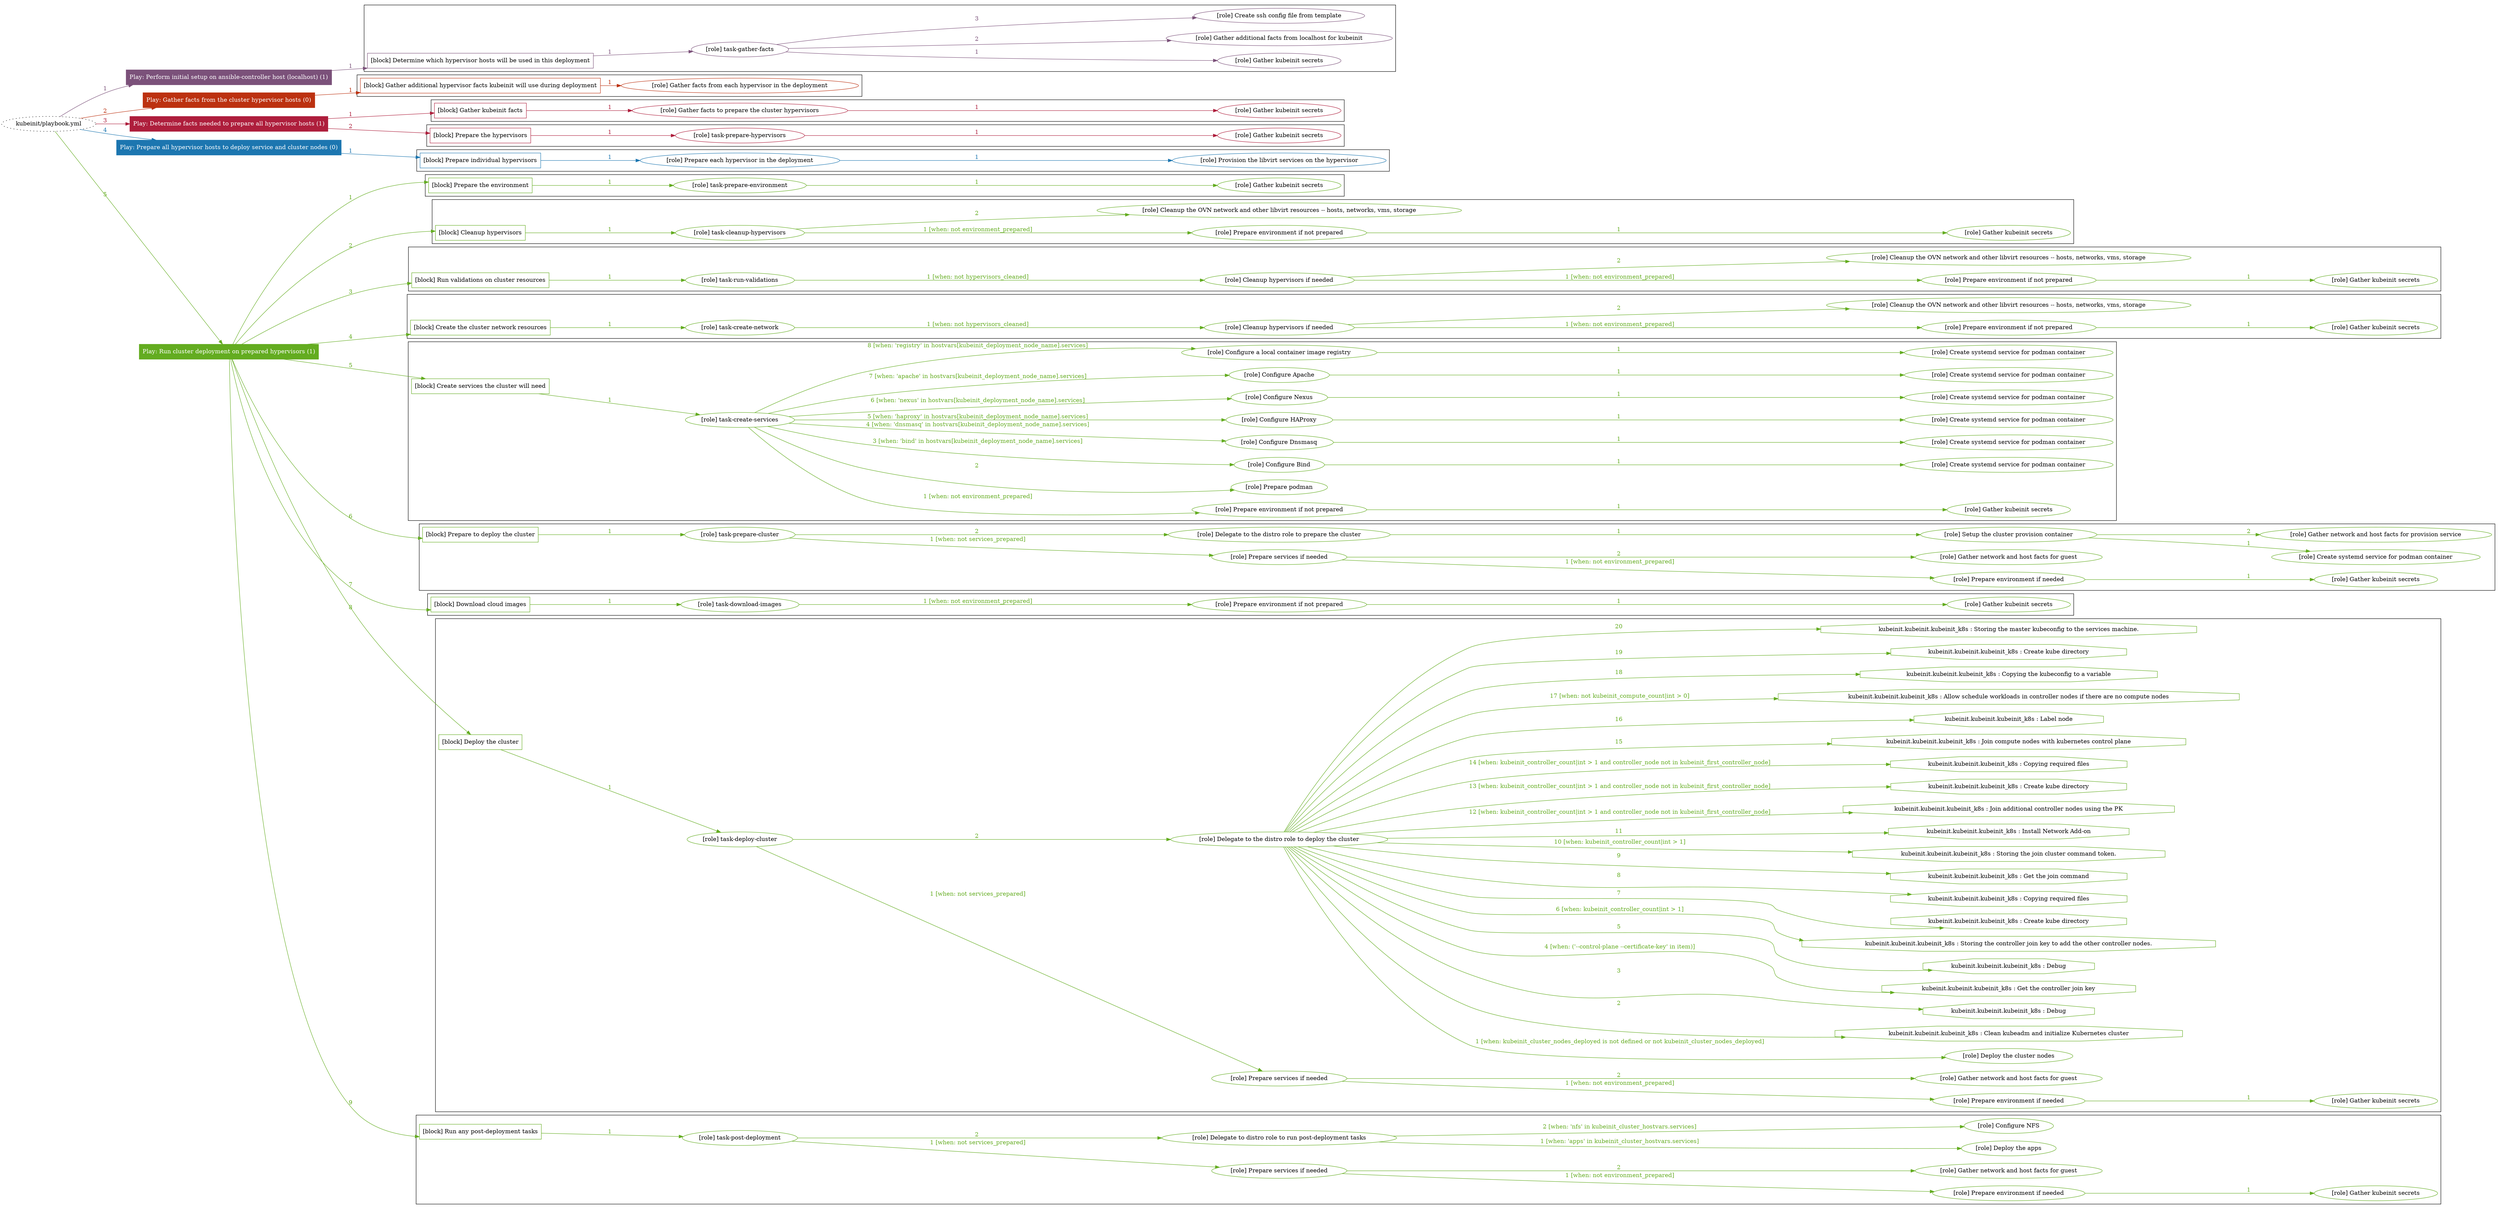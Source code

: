 digraph {
	graph [concentrate=true ordering=in rankdir=LR ratio=fill]
	edge [esep=5 sep=10]
	"kubeinit/playbook.yml" [URL="/home/runner/work/kubeinit/kubeinit/kubeinit/playbook.yml" id=playbook_3451a5b6 style=dotted]
	"kubeinit/playbook.yml" -> play_7bbaecb2 [label="1 " color="#7b517a" fontcolor="#7b517a" id=edge_f1b7cfc1 labeltooltip="1 " tooltip="1 "]
	subgraph "Play: Perform initial setup on ansible-controller host (localhost) (1)" {
		play_7bbaecb2 [label="Play: Perform initial setup on ansible-controller host (localhost) (1)" URL="/home/runner/work/kubeinit/kubeinit/kubeinit/playbook.yml" color="#7b517a" fontcolor="#ffffff" id=play_7bbaecb2 shape=box style=filled tooltip=localhost]
		play_7bbaecb2 -> block_50590765 [label=1 color="#7b517a" fontcolor="#7b517a" id=edge_9f1365b8 labeltooltip=1 tooltip=1]
		subgraph cluster_block_50590765 {
			block_50590765 [label="[block] Determine which hypervisor hosts will be used in this deployment" URL="/home/runner/work/kubeinit/kubeinit/kubeinit/playbook.yml" color="#7b517a" id=block_50590765 labeltooltip="Determine which hypervisor hosts will be used in this deployment" shape=box tooltip="Determine which hypervisor hosts will be used in this deployment"]
			block_50590765 -> role_5beba79c [label="1 " color="#7b517a" fontcolor="#7b517a" id=edge_3dcf08c4 labeltooltip="1 " tooltip="1 "]
			subgraph "task-gather-facts" {
				role_5beba79c [label="[role] task-gather-facts" URL="/home/runner/work/kubeinit/kubeinit/kubeinit/playbook.yml" color="#7b517a" id=role_5beba79c tooltip="task-gather-facts"]
				role_5beba79c -> role_dca0da89 [label="1 " color="#7b517a" fontcolor="#7b517a" id=edge_20609847 labeltooltip="1 " tooltip="1 "]
				subgraph "Gather kubeinit secrets" {
					role_dca0da89 [label="[role] Gather kubeinit secrets" URL="/home/runner/.ansible/collections/ansible_collections/kubeinit/kubeinit/roles/kubeinit_prepare/tasks/build_hypervisors_group.yml" color="#7b517a" id=role_dca0da89 tooltip="Gather kubeinit secrets"]
				}
				role_5beba79c -> role_53a13e0c [label="2 " color="#7b517a" fontcolor="#7b517a" id=edge_554f0dde labeltooltip="2 " tooltip="2 "]
				subgraph "Gather additional facts from localhost for kubeinit" {
					role_53a13e0c [label="[role] Gather additional facts from localhost for kubeinit" URL="/home/runner/.ansible/collections/ansible_collections/kubeinit/kubeinit/roles/kubeinit_prepare/tasks/build_hypervisors_group.yml" color="#7b517a" id=role_53a13e0c tooltip="Gather additional facts from localhost for kubeinit"]
				}
				role_5beba79c -> role_e51565a7 [label="3 " color="#7b517a" fontcolor="#7b517a" id=edge_286afc28 labeltooltip="3 " tooltip="3 "]
				subgraph "Create ssh config file from template" {
					role_e51565a7 [label="[role] Create ssh config file from template" URL="/home/runner/.ansible/collections/ansible_collections/kubeinit/kubeinit/roles/kubeinit_prepare/tasks/build_hypervisors_group.yml" color="#7b517a" id=role_e51565a7 tooltip="Create ssh config file from template"]
				}
			}
		}
	}
	"kubeinit/playbook.yml" -> play_f71dae76 [label="2 " color="#bc3110" fontcolor="#bc3110" id=edge_c4f33cbc labeltooltip="2 " tooltip="2 "]
	subgraph "Play: Gather facts from the cluster hypervisor hosts (0)" {
		play_f71dae76 [label="Play: Gather facts from the cluster hypervisor hosts (0)" URL="/home/runner/work/kubeinit/kubeinit/kubeinit/playbook.yml" color="#bc3110" fontcolor="#ffffff" id=play_f71dae76 shape=box style=filled tooltip="Play: Gather facts from the cluster hypervisor hosts (0)"]
		play_f71dae76 -> block_6017c112 [label=1 color="#bc3110" fontcolor="#bc3110" id=edge_1516f710 labeltooltip=1 tooltip=1]
		subgraph cluster_block_6017c112 {
			block_6017c112 [label="[block] Gather additional hypervisor facts kubeinit will use during deployment" URL="/home/runner/work/kubeinit/kubeinit/kubeinit/playbook.yml" color="#bc3110" id=block_6017c112 labeltooltip="Gather additional hypervisor facts kubeinit will use during deployment" shape=box tooltip="Gather additional hypervisor facts kubeinit will use during deployment"]
			block_6017c112 -> role_ef2bcf2d [label="1 " color="#bc3110" fontcolor="#bc3110" id=edge_82b68ded labeltooltip="1 " tooltip="1 "]
			subgraph "Gather facts from each hypervisor in the deployment" {
				role_ef2bcf2d [label="[role] Gather facts from each hypervisor in the deployment" URL="/home/runner/work/kubeinit/kubeinit/kubeinit/playbook.yml" color="#bc3110" id=role_ef2bcf2d tooltip="Gather facts from each hypervisor in the deployment"]
			}
		}
	}
	"kubeinit/playbook.yml" -> play_c562b8ac [label="3 " color="#ae1e3c" fontcolor="#ae1e3c" id=edge_2e3e2542 labeltooltip="3 " tooltip="3 "]
	subgraph "Play: Determine facts needed to prepare all hypervisor hosts (1)" {
		play_c562b8ac [label="Play: Determine facts needed to prepare all hypervisor hosts (1)" URL="/home/runner/work/kubeinit/kubeinit/kubeinit/playbook.yml" color="#ae1e3c" fontcolor="#ffffff" id=play_c562b8ac shape=box style=filled tooltip=localhost]
		play_c562b8ac -> block_388ca462 [label=1 color="#ae1e3c" fontcolor="#ae1e3c" id=edge_d5d45b5c labeltooltip=1 tooltip=1]
		subgraph cluster_block_388ca462 {
			block_388ca462 [label="[block] Gather kubeinit facts" URL="/home/runner/work/kubeinit/kubeinit/kubeinit/playbook.yml" color="#ae1e3c" id=block_388ca462 labeltooltip="Gather kubeinit facts" shape=box tooltip="Gather kubeinit facts"]
			block_388ca462 -> role_543d9e80 [label="1 " color="#ae1e3c" fontcolor="#ae1e3c" id=edge_951caa94 labeltooltip="1 " tooltip="1 "]
			subgraph "Gather facts to prepare the cluster hypervisors" {
				role_543d9e80 [label="[role] Gather facts to prepare the cluster hypervisors" URL="/home/runner/work/kubeinit/kubeinit/kubeinit/playbook.yml" color="#ae1e3c" id=role_543d9e80 tooltip="Gather facts to prepare the cluster hypervisors"]
				role_543d9e80 -> role_6a29499b [label="1 " color="#ae1e3c" fontcolor="#ae1e3c" id=edge_c3b3bed8 labeltooltip="1 " tooltip="1 "]
				subgraph "Gather kubeinit secrets" {
					role_6a29499b [label="[role] Gather kubeinit secrets" URL="/home/runner/.ansible/collections/ansible_collections/kubeinit/kubeinit/roles/kubeinit_prepare/tasks/gather_kubeinit_facts.yml" color="#ae1e3c" id=role_6a29499b tooltip="Gather kubeinit secrets"]
				}
			}
		}
		play_c562b8ac -> block_220438d2 [label=2 color="#ae1e3c" fontcolor="#ae1e3c" id=edge_b7b2a786 labeltooltip=2 tooltip=2]
		subgraph cluster_block_220438d2 {
			block_220438d2 [label="[block] Prepare the hypervisors" URL="/home/runner/work/kubeinit/kubeinit/kubeinit/playbook.yml" color="#ae1e3c" id=block_220438d2 labeltooltip="Prepare the hypervisors" shape=box tooltip="Prepare the hypervisors"]
			block_220438d2 -> role_c5a2aa95 [label="1 " color="#ae1e3c" fontcolor="#ae1e3c" id=edge_15b4b61e labeltooltip="1 " tooltip="1 "]
			subgraph "task-prepare-hypervisors" {
				role_c5a2aa95 [label="[role] task-prepare-hypervisors" URL="/home/runner/work/kubeinit/kubeinit/kubeinit/playbook.yml" color="#ae1e3c" id=role_c5a2aa95 tooltip="task-prepare-hypervisors"]
				role_c5a2aa95 -> role_403272fb [label="1 " color="#ae1e3c" fontcolor="#ae1e3c" id=edge_039ed3e3 labeltooltip="1 " tooltip="1 "]
				subgraph "Gather kubeinit secrets" {
					role_403272fb [label="[role] Gather kubeinit secrets" URL="/home/runner/.ansible/collections/ansible_collections/kubeinit/kubeinit/roles/kubeinit_prepare/tasks/gather_kubeinit_facts.yml" color="#ae1e3c" id=role_403272fb tooltip="Gather kubeinit secrets"]
				}
			}
		}
	}
	"kubeinit/playbook.yml" -> play_6c095411 [label="4 " color="#1c76b0" fontcolor="#1c76b0" id=edge_86185ad5 labeltooltip="4 " tooltip="4 "]
	subgraph "Play: Prepare all hypervisor hosts to deploy service and cluster nodes (0)" {
		play_6c095411 [label="Play: Prepare all hypervisor hosts to deploy service and cluster nodes (0)" URL="/home/runner/work/kubeinit/kubeinit/kubeinit/playbook.yml" color="#1c76b0" fontcolor="#ffffff" id=play_6c095411 shape=box style=filled tooltip="Play: Prepare all hypervisor hosts to deploy service and cluster nodes (0)"]
		play_6c095411 -> block_b0cdca31 [label=1 color="#1c76b0" fontcolor="#1c76b0" id=edge_1283cdb2 labeltooltip=1 tooltip=1]
		subgraph cluster_block_b0cdca31 {
			block_b0cdca31 [label="[block] Prepare individual hypervisors" URL="/home/runner/work/kubeinit/kubeinit/kubeinit/playbook.yml" color="#1c76b0" id=block_b0cdca31 labeltooltip="Prepare individual hypervisors" shape=box tooltip="Prepare individual hypervisors"]
			block_b0cdca31 -> role_457c783b [label="1 " color="#1c76b0" fontcolor="#1c76b0" id=edge_8e60c1c7 labeltooltip="1 " tooltip="1 "]
			subgraph "Prepare each hypervisor in the deployment" {
				role_457c783b [label="[role] Prepare each hypervisor in the deployment" URL="/home/runner/work/kubeinit/kubeinit/kubeinit/playbook.yml" color="#1c76b0" id=role_457c783b tooltip="Prepare each hypervisor in the deployment"]
				role_457c783b -> role_5328bb9d [label="1 " color="#1c76b0" fontcolor="#1c76b0" id=edge_8310b8c7 labeltooltip="1 " tooltip="1 "]
				subgraph "Provision the libvirt services on the hypervisor" {
					role_5328bb9d [label="[role] Provision the libvirt services on the hypervisor" URL="/home/runner/.ansible/collections/ansible_collections/kubeinit/kubeinit/roles/kubeinit_prepare/tasks/prepare_hypervisor.yml" color="#1c76b0" id=role_5328bb9d tooltip="Provision the libvirt services on the hypervisor"]
				}
			}
		}
	}
	"kubeinit/playbook.yml" -> play_9534878d [label="5 " color="#63ac20" fontcolor="#63ac20" id=edge_733c0bf1 labeltooltip="5 " tooltip="5 "]
	subgraph "Play: Run cluster deployment on prepared hypervisors (1)" {
		play_9534878d [label="Play: Run cluster deployment on prepared hypervisors (1)" URL="/home/runner/work/kubeinit/kubeinit/kubeinit/playbook.yml" color="#63ac20" fontcolor="#ffffff" id=play_9534878d shape=box style=filled tooltip=localhost]
		play_9534878d -> block_825bbdc0 [label=1 color="#63ac20" fontcolor="#63ac20" id=edge_9e263f2e labeltooltip=1 tooltip=1]
		subgraph cluster_block_825bbdc0 {
			block_825bbdc0 [label="[block] Prepare the environment" URL="/home/runner/work/kubeinit/kubeinit/kubeinit/playbook.yml" color="#63ac20" id=block_825bbdc0 labeltooltip="Prepare the environment" shape=box tooltip="Prepare the environment"]
			block_825bbdc0 -> role_7574256c [label="1 " color="#63ac20" fontcolor="#63ac20" id=edge_b01218bf labeltooltip="1 " tooltip="1 "]
			subgraph "task-prepare-environment" {
				role_7574256c [label="[role] task-prepare-environment" URL="/home/runner/work/kubeinit/kubeinit/kubeinit/playbook.yml" color="#63ac20" id=role_7574256c tooltip="task-prepare-environment"]
				role_7574256c -> role_81b84415 [label="1 " color="#63ac20" fontcolor="#63ac20" id=edge_5ba522d5 labeltooltip="1 " tooltip="1 "]
				subgraph "Gather kubeinit secrets" {
					role_81b84415 [label="[role] Gather kubeinit secrets" URL="/home/runner/.ansible/collections/ansible_collections/kubeinit/kubeinit/roles/kubeinit_prepare/tasks/gather_kubeinit_facts.yml" color="#63ac20" id=role_81b84415 tooltip="Gather kubeinit secrets"]
				}
			}
		}
		play_9534878d -> block_ae6eb007 [label=2 color="#63ac20" fontcolor="#63ac20" id=edge_ce072408 labeltooltip=2 tooltip=2]
		subgraph cluster_block_ae6eb007 {
			block_ae6eb007 [label="[block] Cleanup hypervisors" URL="/home/runner/work/kubeinit/kubeinit/kubeinit/playbook.yml" color="#63ac20" id=block_ae6eb007 labeltooltip="Cleanup hypervisors" shape=box tooltip="Cleanup hypervisors"]
			block_ae6eb007 -> role_8d3fcec9 [label="1 " color="#63ac20" fontcolor="#63ac20" id=edge_f86bbad4 labeltooltip="1 " tooltip="1 "]
			subgraph "task-cleanup-hypervisors" {
				role_8d3fcec9 [label="[role] task-cleanup-hypervisors" URL="/home/runner/work/kubeinit/kubeinit/kubeinit/playbook.yml" color="#63ac20" id=role_8d3fcec9 tooltip="task-cleanup-hypervisors"]
				role_8d3fcec9 -> role_fd31a3a9 [label="1 [when: not environment_prepared]" color="#63ac20" fontcolor="#63ac20" id=edge_fd0a3eaf labeltooltip="1 [when: not environment_prepared]" tooltip="1 [when: not environment_prepared]"]
				subgraph "Prepare environment if not prepared" {
					role_fd31a3a9 [label="[role] Prepare environment if not prepared" URL="/home/runner/.ansible/collections/ansible_collections/kubeinit/kubeinit/roles/kubeinit_prepare/tasks/cleanup_hypervisors.yml" color="#63ac20" id=role_fd31a3a9 tooltip="Prepare environment if not prepared"]
					role_fd31a3a9 -> role_1566bd6c [label="1 " color="#63ac20" fontcolor="#63ac20" id=edge_2ead372c labeltooltip="1 " tooltip="1 "]
					subgraph "Gather kubeinit secrets" {
						role_1566bd6c [label="[role] Gather kubeinit secrets" URL="/home/runner/.ansible/collections/ansible_collections/kubeinit/kubeinit/roles/kubeinit_prepare/tasks/gather_kubeinit_facts.yml" color="#63ac20" id=role_1566bd6c tooltip="Gather kubeinit secrets"]
					}
				}
				role_8d3fcec9 -> role_074e757d [label="2 " color="#63ac20" fontcolor="#63ac20" id=edge_67446cff labeltooltip="2 " tooltip="2 "]
				subgraph "Cleanup the OVN network and other libvirt resources -- hosts, networks, vms, storage" {
					role_074e757d [label="[role] Cleanup the OVN network and other libvirt resources -- hosts, networks, vms, storage" URL="/home/runner/.ansible/collections/ansible_collections/kubeinit/kubeinit/roles/kubeinit_prepare/tasks/cleanup_hypervisors.yml" color="#63ac20" id=role_074e757d tooltip="Cleanup the OVN network and other libvirt resources -- hosts, networks, vms, storage"]
				}
			}
		}
		play_9534878d -> block_d57d2313 [label=3 color="#63ac20" fontcolor="#63ac20" id=edge_1e249626 labeltooltip=3 tooltip=3]
		subgraph cluster_block_d57d2313 {
			block_d57d2313 [label="[block] Run validations on cluster resources" URL="/home/runner/work/kubeinit/kubeinit/kubeinit/playbook.yml" color="#63ac20" id=block_d57d2313 labeltooltip="Run validations on cluster resources" shape=box tooltip="Run validations on cluster resources"]
			block_d57d2313 -> role_71b0b93f [label="1 " color="#63ac20" fontcolor="#63ac20" id=edge_04db4baa labeltooltip="1 " tooltip="1 "]
			subgraph "task-run-validations" {
				role_71b0b93f [label="[role] task-run-validations" URL="/home/runner/work/kubeinit/kubeinit/kubeinit/playbook.yml" color="#63ac20" id=role_71b0b93f tooltip="task-run-validations"]
				role_71b0b93f -> role_d6a4b1d0 [label="1 [when: not hypervisors_cleaned]" color="#63ac20" fontcolor="#63ac20" id=edge_20781d29 labeltooltip="1 [when: not hypervisors_cleaned]" tooltip="1 [when: not hypervisors_cleaned]"]
				subgraph "Cleanup hypervisors if needed" {
					role_d6a4b1d0 [label="[role] Cleanup hypervisors if needed" URL="/home/runner/.ansible/collections/ansible_collections/kubeinit/kubeinit/roles/kubeinit_validations/tasks/main.yml" color="#63ac20" id=role_d6a4b1d0 tooltip="Cleanup hypervisors if needed"]
					role_d6a4b1d0 -> role_ea09bae6 [label="1 [when: not environment_prepared]" color="#63ac20" fontcolor="#63ac20" id=edge_cae3a815 labeltooltip="1 [when: not environment_prepared]" tooltip="1 [when: not environment_prepared]"]
					subgraph "Prepare environment if not prepared" {
						role_ea09bae6 [label="[role] Prepare environment if not prepared" URL="/home/runner/.ansible/collections/ansible_collections/kubeinit/kubeinit/roles/kubeinit_prepare/tasks/cleanup_hypervisors.yml" color="#63ac20" id=role_ea09bae6 tooltip="Prepare environment if not prepared"]
						role_ea09bae6 -> role_114bca32 [label="1 " color="#63ac20" fontcolor="#63ac20" id=edge_f70c3f99 labeltooltip="1 " tooltip="1 "]
						subgraph "Gather kubeinit secrets" {
							role_114bca32 [label="[role] Gather kubeinit secrets" URL="/home/runner/.ansible/collections/ansible_collections/kubeinit/kubeinit/roles/kubeinit_prepare/tasks/gather_kubeinit_facts.yml" color="#63ac20" id=role_114bca32 tooltip="Gather kubeinit secrets"]
						}
					}
					role_d6a4b1d0 -> role_a6cb22ff [label="2 " color="#63ac20" fontcolor="#63ac20" id=edge_68589ad5 labeltooltip="2 " tooltip="2 "]
					subgraph "Cleanup the OVN network and other libvirt resources -- hosts, networks, vms, storage" {
						role_a6cb22ff [label="[role] Cleanup the OVN network and other libvirt resources -- hosts, networks, vms, storage" URL="/home/runner/.ansible/collections/ansible_collections/kubeinit/kubeinit/roles/kubeinit_prepare/tasks/cleanup_hypervisors.yml" color="#63ac20" id=role_a6cb22ff tooltip="Cleanup the OVN network and other libvirt resources -- hosts, networks, vms, storage"]
					}
				}
			}
		}
		play_9534878d -> block_4ae52ad0 [label=4 color="#63ac20" fontcolor="#63ac20" id=edge_ed5e98ff labeltooltip=4 tooltip=4]
		subgraph cluster_block_4ae52ad0 {
			block_4ae52ad0 [label="[block] Create the cluster network resources" URL="/home/runner/work/kubeinit/kubeinit/kubeinit/playbook.yml" color="#63ac20" id=block_4ae52ad0 labeltooltip="Create the cluster network resources" shape=box tooltip="Create the cluster network resources"]
			block_4ae52ad0 -> role_2b06999c [label="1 " color="#63ac20" fontcolor="#63ac20" id=edge_49110440 labeltooltip="1 " tooltip="1 "]
			subgraph "task-create-network" {
				role_2b06999c [label="[role] task-create-network" URL="/home/runner/work/kubeinit/kubeinit/kubeinit/playbook.yml" color="#63ac20" id=role_2b06999c tooltip="task-create-network"]
				role_2b06999c -> role_42c518ea [label="1 [when: not hypervisors_cleaned]" color="#63ac20" fontcolor="#63ac20" id=edge_a4059e51 labeltooltip="1 [when: not hypervisors_cleaned]" tooltip="1 [when: not hypervisors_cleaned]"]
				subgraph "Cleanup hypervisors if needed" {
					role_42c518ea [label="[role] Cleanup hypervisors if needed" URL="/home/runner/.ansible/collections/ansible_collections/kubeinit/kubeinit/roles/kubeinit_libvirt/tasks/create_network.yml" color="#63ac20" id=role_42c518ea tooltip="Cleanup hypervisors if needed"]
					role_42c518ea -> role_48312300 [label="1 [when: not environment_prepared]" color="#63ac20" fontcolor="#63ac20" id=edge_e7f4788c labeltooltip="1 [when: not environment_prepared]" tooltip="1 [when: not environment_prepared]"]
					subgraph "Prepare environment if not prepared" {
						role_48312300 [label="[role] Prepare environment if not prepared" URL="/home/runner/.ansible/collections/ansible_collections/kubeinit/kubeinit/roles/kubeinit_prepare/tasks/cleanup_hypervisors.yml" color="#63ac20" id=role_48312300 tooltip="Prepare environment if not prepared"]
						role_48312300 -> role_3e61cf6d [label="1 " color="#63ac20" fontcolor="#63ac20" id=edge_4602a0e6 labeltooltip="1 " tooltip="1 "]
						subgraph "Gather kubeinit secrets" {
							role_3e61cf6d [label="[role] Gather kubeinit secrets" URL="/home/runner/.ansible/collections/ansible_collections/kubeinit/kubeinit/roles/kubeinit_prepare/tasks/gather_kubeinit_facts.yml" color="#63ac20" id=role_3e61cf6d tooltip="Gather kubeinit secrets"]
						}
					}
					role_42c518ea -> role_c503409d [label="2 " color="#63ac20" fontcolor="#63ac20" id=edge_7626cfdd labeltooltip="2 " tooltip="2 "]
					subgraph "Cleanup the OVN network and other libvirt resources -- hosts, networks, vms, storage" {
						role_c503409d [label="[role] Cleanup the OVN network and other libvirt resources -- hosts, networks, vms, storage" URL="/home/runner/.ansible/collections/ansible_collections/kubeinit/kubeinit/roles/kubeinit_prepare/tasks/cleanup_hypervisors.yml" color="#63ac20" id=role_c503409d tooltip="Cleanup the OVN network and other libvirt resources -- hosts, networks, vms, storage"]
					}
				}
			}
		}
		play_9534878d -> block_23f53ab3 [label=5 color="#63ac20" fontcolor="#63ac20" id=edge_de3f497b labeltooltip=5 tooltip=5]
		subgraph cluster_block_23f53ab3 {
			block_23f53ab3 [label="[block] Create services the cluster will need" URL="/home/runner/work/kubeinit/kubeinit/kubeinit/playbook.yml" color="#63ac20" id=block_23f53ab3 labeltooltip="Create services the cluster will need" shape=box tooltip="Create services the cluster will need"]
			block_23f53ab3 -> role_db75c004 [label="1 " color="#63ac20" fontcolor="#63ac20" id=edge_e959c0ee labeltooltip="1 " tooltip="1 "]
			subgraph "task-create-services" {
				role_db75c004 [label="[role] task-create-services" URL="/home/runner/work/kubeinit/kubeinit/kubeinit/playbook.yml" color="#63ac20" id=role_db75c004 tooltip="task-create-services"]
				role_db75c004 -> role_7f3b4ec8 [label="1 [when: not environment_prepared]" color="#63ac20" fontcolor="#63ac20" id=edge_2b3f8f3a labeltooltip="1 [when: not environment_prepared]" tooltip="1 [when: not environment_prepared]"]
				subgraph "Prepare environment if not prepared" {
					role_7f3b4ec8 [label="[role] Prepare environment if not prepared" URL="/home/runner/.ansible/collections/ansible_collections/kubeinit/kubeinit/roles/kubeinit_services/tasks/main.yml" color="#63ac20" id=role_7f3b4ec8 tooltip="Prepare environment if not prepared"]
					role_7f3b4ec8 -> role_845eb5d7 [label="1 " color="#63ac20" fontcolor="#63ac20" id=edge_a5c92318 labeltooltip="1 " tooltip="1 "]
					subgraph "Gather kubeinit secrets" {
						role_845eb5d7 [label="[role] Gather kubeinit secrets" URL="/home/runner/.ansible/collections/ansible_collections/kubeinit/kubeinit/roles/kubeinit_prepare/tasks/gather_kubeinit_facts.yml" color="#63ac20" id=role_845eb5d7 tooltip="Gather kubeinit secrets"]
					}
				}
				role_db75c004 -> role_9420bd5f [label="2 " color="#63ac20" fontcolor="#63ac20" id=edge_9209eb0f labeltooltip="2 " tooltip="2 "]
				subgraph "Prepare podman" {
					role_9420bd5f [label="[role] Prepare podman" URL="/home/runner/.ansible/collections/ansible_collections/kubeinit/kubeinit/roles/kubeinit_services/tasks/00_create_service_pod.yml" color="#63ac20" id=role_9420bd5f tooltip="Prepare podman"]
				}
				role_db75c004 -> role_03841fad [label="3 [when: 'bind' in hostvars[kubeinit_deployment_node_name].services]" color="#63ac20" fontcolor="#63ac20" id=edge_941cf454 labeltooltip="3 [when: 'bind' in hostvars[kubeinit_deployment_node_name].services]" tooltip="3 [when: 'bind' in hostvars[kubeinit_deployment_node_name].services]"]
				subgraph "Configure Bind" {
					role_03841fad [label="[role] Configure Bind" URL="/home/runner/.ansible/collections/ansible_collections/kubeinit/kubeinit/roles/kubeinit_services/tasks/start_services_containers.yml" color="#63ac20" id=role_03841fad tooltip="Configure Bind"]
					role_03841fad -> role_045f9e23 [label="1 " color="#63ac20" fontcolor="#63ac20" id=edge_94f7d509 labeltooltip="1 " tooltip="1 "]
					subgraph "Create systemd service for podman container" {
						role_045f9e23 [label="[role] Create systemd service for podman container" URL="/home/runner/.ansible/collections/ansible_collections/kubeinit/kubeinit/roles/kubeinit_bind/tasks/main.yml" color="#63ac20" id=role_045f9e23 tooltip="Create systemd service for podman container"]
					}
				}
				role_db75c004 -> role_6ad00d5d [label="4 [when: 'dnsmasq' in hostvars[kubeinit_deployment_node_name].services]" color="#63ac20" fontcolor="#63ac20" id=edge_695732ee labeltooltip="4 [when: 'dnsmasq' in hostvars[kubeinit_deployment_node_name].services]" tooltip="4 [when: 'dnsmasq' in hostvars[kubeinit_deployment_node_name].services]"]
				subgraph "Configure Dnsmasq" {
					role_6ad00d5d [label="[role] Configure Dnsmasq" URL="/home/runner/.ansible/collections/ansible_collections/kubeinit/kubeinit/roles/kubeinit_services/tasks/start_services_containers.yml" color="#63ac20" id=role_6ad00d5d tooltip="Configure Dnsmasq"]
					role_6ad00d5d -> role_073698cb [label="1 " color="#63ac20" fontcolor="#63ac20" id=edge_ad770a5a labeltooltip="1 " tooltip="1 "]
					subgraph "Create systemd service for podman container" {
						role_073698cb [label="[role] Create systemd service for podman container" URL="/home/runner/.ansible/collections/ansible_collections/kubeinit/kubeinit/roles/kubeinit_dnsmasq/tasks/main.yml" color="#63ac20" id=role_073698cb tooltip="Create systemd service for podman container"]
					}
				}
				role_db75c004 -> role_3c72432b [label="5 [when: 'haproxy' in hostvars[kubeinit_deployment_node_name].services]" color="#63ac20" fontcolor="#63ac20" id=edge_1b80d411 labeltooltip="5 [when: 'haproxy' in hostvars[kubeinit_deployment_node_name].services]" tooltip="5 [when: 'haproxy' in hostvars[kubeinit_deployment_node_name].services]"]
				subgraph "Configure HAProxy" {
					role_3c72432b [label="[role] Configure HAProxy" URL="/home/runner/.ansible/collections/ansible_collections/kubeinit/kubeinit/roles/kubeinit_services/tasks/start_services_containers.yml" color="#63ac20" id=role_3c72432b tooltip="Configure HAProxy"]
					role_3c72432b -> role_c792aee2 [label="1 " color="#63ac20" fontcolor="#63ac20" id=edge_b0e0ef50 labeltooltip="1 " tooltip="1 "]
					subgraph "Create systemd service for podman container" {
						role_c792aee2 [label="[role] Create systemd service for podman container" URL="/home/runner/.ansible/collections/ansible_collections/kubeinit/kubeinit/roles/kubeinit_haproxy/tasks/main.yml" color="#63ac20" id=role_c792aee2 tooltip="Create systemd service for podman container"]
					}
				}
				role_db75c004 -> role_74d969b0 [label="6 [when: 'nexus' in hostvars[kubeinit_deployment_node_name].services]" color="#63ac20" fontcolor="#63ac20" id=edge_bdba1de5 labeltooltip="6 [when: 'nexus' in hostvars[kubeinit_deployment_node_name].services]" tooltip="6 [when: 'nexus' in hostvars[kubeinit_deployment_node_name].services]"]
				subgraph "Configure Nexus" {
					role_74d969b0 [label="[role] Configure Nexus" URL="/home/runner/.ansible/collections/ansible_collections/kubeinit/kubeinit/roles/kubeinit_services/tasks/start_services_containers.yml" color="#63ac20" id=role_74d969b0 tooltip="Configure Nexus"]
					role_74d969b0 -> role_155b161d [label="1 " color="#63ac20" fontcolor="#63ac20" id=edge_fbc8e969 labeltooltip="1 " tooltip="1 "]
					subgraph "Create systemd service for podman container" {
						role_155b161d [label="[role] Create systemd service for podman container" URL="/home/runner/.ansible/collections/ansible_collections/kubeinit/kubeinit/roles/kubeinit_nexus/tasks/main.yml" color="#63ac20" id=role_155b161d tooltip="Create systemd service for podman container"]
					}
				}
				role_db75c004 -> role_b02a98a4 [label="7 [when: 'apache' in hostvars[kubeinit_deployment_node_name].services]" color="#63ac20" fontcolor="#63ac20" id=edge_5e7472b2 labeltooltip="7 [when: 'apache' in hostvars[kubeinit_deployment_node_name].services]" tooltip="7 [when: 'apache' in hostvars[kubeinit_deployment_node_name].services]"]
				subgraph "Configure Apache" {
					role_b02a98a4 [label="[role] Configure Apache" URL="/home/runner/.ansible/collections/ansible_collections/kubeinit/kubeinit/roles/kubeinit_services/tasks/start_services_containers.yml" color="#63ac20" id=role_b02a98a4 tooltip="Configure Apache"]
					role_b02a98a4 -> role_9e4ee2a1 [label="1 " color="#63ac20" fontcolor="#63ac20" id=edge_56ec97ad labeltooltip="1 " tooltip="1 "]
					subgraph "Create systemd service for podman container" {
						role_9e4ee2a1 [label="[role] Create systemd service for podman container" URL="/home/runner/.ansible/collections/ansible_collections/kubeinit/kubeinit/roles/kubeinit_apache/tasks/main.yml" color="#63ac20" id=role_9e4ee2a1 tooltip="Create systemd service for podman container"]
					}
				}
				role_db75c004 -> role_de1e3ebe [label="8 [when: 'registry' in hostvars[kubeinit_deployment_node_name].services]" color="#63ac20" fontcolor="#63ac20" id=edge_39e88726 labeltooltip="8 [when: 'registry' in hostvars[kubeinit_deployment_node_name].services]" tooltip="8 [when: 'registry' in hostvars[kubeinit_deployment_node_name].services]"]
				subgraph "Configure a local container image registry" {
					role_de1e3ebe [label="[role] Configure a local container image registry" URL="/home/runner/.ansible/collections/ansible_collections/kubeinit/kubeinit/roles/kubeinit_services/tasks/start_services_containers.yml" color="#63ac20" id=role_de1e3ebe tooltip="Configure a local container image registry"]
					role_de1e3ebe -> role_247f7a00 [label="1 " color="#63ac20" fontcolor="#63ac20" id=edge_8af7211e labeltooltip="1 " tooltip="1 "]
					subgraph "Create systemd service for podman container" {
						role_247f7a00 [label="[role] Create systemd service for podman container" URL="/home/runner/.ansible/collections/ansible_collections/kubeinit/kubeinit/roles/kubeinit_registry/tasks/main.yml" color="#63ac20" id=role_247f7a00 tooltip="Create systemd service for podman container"]
					}
				}
			}
		}
		play_9534878d -> block_418636bb [label=6 color="#63ac20" fontcolor="#63ac20" id=edge_d9d32284 labeltooltip=6 tooltip=6]
		subgraph cluster_block_418636bb {
			block_418636bb [label="[block] Prepare to deploy the cluster" URL="/home/runner/work/kubeinit/kubeinit/kubeinit/playbook.yml" color="#63ac20" id=block_418636bb labeltooltip="Prepare to deploy the cluster" shape=box tooltip="Prepare to deploy the cluster"]
			block_418636bb -> role_75635ed1 [label="1 " color="#63ac20" fontcolor="#63ac20" id=edge_86672530 labeltooltip="1 " tooltip="1 "]
			subgraph "task-prepare-cluster" {
				role_75635ed1 [label="[role] task-prepare-cluster" URL="/home/runner/work/kubeinit/kubeinit/kubeinit/playbook.yml" color="#63ac20" id=role_75635ed1 tooltip="task-prepare-cluster"]
				role_75635ed1 -> role_7bd1f2ab [label="1 [when: not services_prepared]" color="#63ac20" fontcolor="#63ac20" id=edge_8f9b04c1 labeltooltip="1 [when: not services_prepared]" tooltip="1 [when: not services_prepared]"]
				subgraph "Prepare services if needed" {
					role_7bd1f2ab [label="[role] Prepare services if needed" URL="/home/runner/.ansible/collections/ansible_collections/kubeinit/kubeinit/roles/kubeinit_prepare/tasks/prepare_cluster.yml" color="#63ac20" id=role_7bd1f2ab tooltip="Prepare services if needed"]
					role_7bd1f2ab -> role_57139a05 [label="1 [when: not environment_prepared]" color="#63ac20" fontcolor="#63ac20" id=edge_17295f60 labeltooltip="1 [when: not environment_prepared]" tooltip="1 [when: not environment_prepared]"]
					subgraph "Prepare environment if needed" {
						role_57139a05 [label="[role] Prepare environment if needed" URL="/home/runner/.ansible/collections/ansible_collections/kubeinit/kubeinit/roles/kubeinit_services/tasks/prepare_services.yml" color="#63ac20" id=role_57139a05 tooltip="Prepare environment if needed"]
						role_57139a05 -> role_a6a42917 [label="1 " color="#63ac20" fontcolor="#63ac20" id=edge_f86c871c labeltooltip="1 " tooltip="1 "]
						subgraph "Gather kubeinit secrets" {
							role_a6a42917 [label="[role] Gather kubeinit secrets" URL="/home/runner/.ansible/collections/ansible_collections/kubeinit/kubeinit/roles/kubeinit_prepare/tasks/gather_kubeinit_facts.yml" color="#63ac20" id=role_a6a42917 tooltip="Gather kubeinit secrets"]
						}
					}
					role_7bd1f2ab -> role_d9ab1594 [label="2 " color="#63ac20" fontcolor="#63ac20" id=edge_e27f2d43 labeltooltip="2 " tooltip="2 "]
					subgraph "Gather network and host facts for guest" {
						role_d9ab1594 [label="[role] Gather network and host facts for guest" URL="/home/runner/.ansible/collections/ansible_collections/kubeinit/kubeinit/roles/kubeinit_services/tasks/prepare_services.yml" color="#63ac20" id=role_d9ab1594 tooltip="Gather network and host facts for guest"]
					}
				}
				role_75635ed1 -> role_38f76877 [label="2 " color="#63ac20" fontcolor="#63ac20" id=edge_c520cc4a labeltooltip="2 " tooltip="2 "]
				subgraph "Delegate to the distro role to prepare the cluster" {
					role_38f76877 [label="[role] Delegate to the distro role to prepare the cluster" URL="/home/runner/.ansible/collections/ansible_collections/kubeinit/kubeinit/roles/kubeinit_prepare/tasks/prepare_cluster.yml" color="#63ac20" id=role_38f76877 tooltip="Delegate to the distro role to prepare the cluster"]
					role_38f76877 -> role_dd98c654 [label="1 " color="#63ac20" fontcolor="#63ac20" id=edge_fa071baa labeltooltip="1 " tooltip="1 "]
					subgraph "Setup the cluster provision container" {
						role_dd98c654 [label="[role] Setup the cluster provision container" URL="/home/runner/.ansible/collections/ansible_collections/kubeinit/kubeinit/roles/kubeinit_k8s/tasks/prepare_cluster.yml" color="#63ac20" id=role_dd98c654 tooltip="Setup the cluster provision container"]
						role_dd98c654 -> role_7ad0e909 [label="1 " color="#63ac20" fontcolor="#63ac20" id=edge_72eb8bdf labeltooltip="1 " tooltip="1 "]
						subgraph "Create systemd service for podman container" {
							role_7ad0e909 [label="[role] Create systemd service for podman container" URL="/home/runner/.ansible/collections/ansible_collections/kubeinit/kubeinit/roles/kubeinit_services/tasks/create_provision_container.yml" color="#63ac20" id=role_7ad0e909 tooltip="Create systemd service for podman container"]
						}
						role_dd98c654 -> role_8ae47d14 [label="2 " color="#63ac20" fontcolor="#63ac20" id=edge_4d02a871 labeltooltip="2 " tooltip="2 "]
						subgraph "Gather network and host facts for provision service" {
							role_8ae47d14 [label="[role] Gather network and host facts for provision service" URL="/home/runner/.ansible/collections/ansible_collections/kubeinit/kubeinit/roles/kubeinit_services/tasks/create_provision_container.yml" color="#63ac20" id=role_8ae47d14 tooltip="Gather network and host facts for provision service"]
						}
					}
				}
			}
		}
		play_9534878d -> block_3d43ca36 [label=7 color="#63ac20" fontcolor="#63ac20" id=edge_5f113ea4 labeltooltip=7 tooltip=7]
		subgraph cluster_block_3d43ca36 {
			block_3d43ca36 [label="[block] Download cloud images" URL="/home/runner/work/kubeinit/kubeinit/kubeinit/playbook.yml" color="#63ac20" id=block_3d43ca36 labeltooltip="Download cloud images" shape=box tooltip="Download cloud images"]
			block_3d43ca36 -> role_207003b1 [label="1 " color="#63ac20" fontcolor="#63ac20" id=edge_4914ffbd labeltooltip="1 " tooltip="1 "]
			subgraph "task-download-images" {
				role_207003b1 [label="[role] task-download-images" URL="/home/runner/work/kubeinit/kubeinit/kubeinit/playbook.yml" color="#63ac20" id=role_207003b1 tooltip="task-download-images"]
				role_207003b1 -> role_e63ffea8 [label="1 [when: not environment_prepared]" color="#63ac20" fontcolor="#63ac20" id=edge_fb3113e4 labeltooltip="1 [when: not environment_prepared]" tooltip="1 [when: not environment_prepared]"]
				subgraph "Prepare environment if not prepared" {
					role_e63ffea8 [label="[role] Prepare environment if not prepared" URL="/home/runner/.ansible/collections/ansible_collections/kubeinit/kubeinit/roles/kubeinit_libvirt/tasks/download_cloud_images.yml" color="#63ac20" id=role_e63ffea8 tooltip="Prepare environment if not prepared"]
					role_e63ffea8 -> role_2bdca0d5 [label="1 " color="#63ac20" fontcolor="#63ac20" id=edge_851a7fa7 labeltooltip="1 " tooltip="1 "]
					subgraph "Gather kubeinit secrets" {
						role_2bdca0d5 [label="[role] Gather kubeinit secrets" URL="/home/runner/.ansible/collections/ansible_collections/kubeinit/kubeinit/roles/kubeinit_prepare/tasks/gather_kubeinit_facts.yml" color="#63ac20" id=role_2bdca0d5 tooltip="Gather kubeinit secrets"]
					}
				}
			}
		}
		play_9534878d -> block_230dec0d [label=8 color="#63ac20" fontcolor="#63ac20" id=edge_92e392c3 labeltooltip=8 tooltip=8]
		subgraph cluster_block_230dec0d {
			block_230dec0d [label="[block] Deploy the cluster" URL="/home/runner/work/kubeinit/kubeinit/kubeinit/playbook.yml" color="#63ac20" id=block_230dec0d labeltooltip="Deploy the cluster" shape=box tooltip="Deploy the cluster"]
			block_230dec0d -> role_d4465224 [label="1 " color="#63ac20" fontcolor="#63ac20" id=edge_1907ab8a labeltooltip="1 " tooltip="1 "]
			subgraph "task-deploy-cluster" {
				role_d4465224 [label="[role] task-deploy-cluster" URL="/home/runner/work/kubeinit/kubeinit/kubeinit/playbook.yml" color="#63ac20" id=role_d4465224 tooltip="task-deploy-cluster"]
				role_d4465224 -> role_d7187b03 [label="1 [when: not services_prepared]" color="#63ac20" fontcolor="#63ac20" id=edge_fcb6fee5 labeltooltip="1 [when: not services_prepared]" tooltip="1 [when: not services_prepared]"]
				subgraph "Prepare services if needed" {
					role_d7187b03 [label="[role] Prepare services if needed" URL="/home/runner/.ansible/collections/ansible_collections/kubeinit/kubeinit/roles/kubeinit_prepare/tasks/deploy_cluster.yml" color="#63ac20" id=role_d7187b03 tooltip="Prepare services if needed"]
					role_d7187b03 -> role_1134c747 [label="1 [when: not environment_prepared]" color="#63ac20" fontcolor="#63ac20" id=edge_1c3c0cf2 labeltooltip="1 [when: not environment_prepared]" tooltip="1 [when: not environment_prepared]"]
					subgraph "Prepare environment if needed" {
						role_1134c747 [label="[role] Prepare environment if needed" URL="/home/runner/.ansible/collections/ansible_collections/kubeinit/kubeinit/roles/kubeinit_services/tasks/prepare_services.yml" color="#63ac20" id=role_1134c747 tooltip="Prepare environment if needed"]
						role_1134c747 -> role_975822af [label="1 " color="#63ac20" fontcolor="#63ac20" id=edge_c2ea31b8 labeltooltip="1 " tooltip="1 "]
						subgraph "Gather kubeinit secrets" {
							role_975822af [label="[role] Gather kubeinit secrets" URL="/home/runner/.ansible/collections/ansible_collections/kubeinit/kubeinit/roles/kubeinit_prepare/tasks/gather_kubeinit_facts.yml" color="#63ac20" id=role_975822af tooltip="Gather kubeinit secrets"]
						}
					}
					role_d7187b03 -> role_4d33d17d [label="2 " color="#63ac20" fontcolor="#63ac20" id=edge_76cbe8a1 labeltooltip="2 " tooltip="2 "]
					subgraph "Gather network and host facts for guest" {
						role_4d33d17d [label="[role] Gather network and host facts for guest" URL="/home/runner/.ansible/collections/ansible_collections/kubeinit/kubeinit/roles/kubeinit_services/tasks/prepare_services.yml" color="#63ac20" id=role_4d33d17d tooltip="Gather network and host facts for guest"]
					}
				}
				role_d4465224 -> role_99b23ad4 [label="2 " color="#63ac20" fontcolor="#63ac20" id=edge_846600da labeltooltip="2 " tooltip="2 "]
				subgraph "Delegate to the distro role to deploy the cluster" {
					role_99b23ad4 [label="[role] Delegate to the distro role to deploy the cluster" URL="/home/runner/.ansible/collections/ansible_collections/kubeinit/kubeinit/roles/kubeinit_prepare/tasks/deploy_cluster.yml" color="#63ac20" id=role_99b23ad4 tooltip="Delegate to the distro role to deploy the cluster"]
					role_99b23ad4 -> role_4e683f1f [label="1 [when: kubeinit_cluster_nodes_deployed is not defined or not kubeinit_cluster_nodes_deployed]" color="#63ac20" fontcolor="#63ac20" id=edge_50c665b0 labeltooltip="1 [when: kubeinit_cluster_nodes_deployed is not defined or not kubeinit_cluster_nodes_deployed]" tooltip="1 [when: kubeinit_cluster_nodes_deployed is not defined or not kubeinit_cluster_nodes_deployed]"]
					subgraph "Deploy the cluster nodes" {
						role_4e683f1f [label="[role] Deploy the cluster nodes" URL="/home/runner/.ansible/collections/ansible_collections/kubeinit/kubeinit/roles/kubeinit_k8s/tasks/main.yml" color="#63ac20" id=role_4e683f1f tooltip="Deploy the cluster nodes"]
					}
					task_54f1ec63 [label="kubeinit.kubeinit.kubeinit_k8s : Clean kubeadm and initialize Kubernetes cluster" URL="/home/runner/.ansible/collections/ansible_collections/kubeinit/kubeinit/roles/kubeinit_k8s/tasks/main.yml" color="#63ac20" id=task_54f1ec63 shape=octagon tooltip="kubeinit.kubeinit.kubeinit_k8s : Clean kubeadm and initialize Kubernetes cluster"]
					role_99b23ad4 -> task_54f1ec63 [label="2 " color="#63ac20" fontcolor="#63ac20" id=edge_47da40de labeltooltip="2 " tooltip="2 "]
					task_150939b7 [label="kubeinit.kubeinit.kubeinit_k8s : Debug" URL="/home/runner/.ansible/collections/ansible_collections/kubeinit/kubeinit/roles/kubeinit_k8s/tasks/main.yml" color="#63ac20" id=task_150939b7 shape=octagon tooltip="kubeinit.kubeinit.kubeinit_k8s : Debug"]
					role_99b23ad4 -> task_150939b7 [label="3 " color="#63ac20" fontcolor="#63ac20" id=edge_76d7611d labeltooltip="3 " tooltip="3 "]
					task_09a29c77 [label="kubeinit.kubeinit.kubeinit_k8s : Get the controller join key" URL="/home/runner/.ansible/collections/ansible_collections/kubeinit/kubeinit/roles/kubeinit_k8s/tasks/main.yml" color="#63ac20" id=task_09a29c77 shape=octagon tooltip="kubeinit.kubeinit.kubeinit_k8s : Get the controller join key"]
					role_99b23ad4 -> task_09a29c77 [label="4 [when: ('--control-plane --certificate-key' in item)]" color="#63ac20" fontcolor="#63ac20" id=edge_02c64a24 labeltooltip="4 [when: ('--control-plane --certificate-key' in item)]" tooltip="4 [when: ('--control-plane --certificate-key' in item)]"]
					task_2175a412 [label="kubeinit.kubeinit.kubeinit_k8s : Debug" URL="/home/runner/.ansible/collections/ansible_collections/kubeinit/kubeinit/roles/kubeinit_k8s/tasks/main.yml" color="#63ac20" id=task_2175a412 shape=octagon tooltip="kubeinit.kubeinit.kubeinit_k8s : Debug"]
					role_99b23ad4 -> task_2175a412 [label="5 " color="#63ac20" fontcolor="#63ac20" id=edge_57669dfe labeltooltip="5 " tooltip="5 "]
					task_a841c253 [label="kubeinit.kubeinit.kubeinit_k8s : Storing the controller join key to add the other controller nodes." URL="/home/runner/.ansible/collections/ansible_collections/kubeinit/kubeinit/roles/kubeinit_k8s/tasks/main.yml" color="#63ac20" id=task_a841c253 shape=octagon tooltip="kubeinit.kubeinit.kubeinit_k8s : Storing the controller join key to add the other controller nodes."]
					role_99b23ad4 -> task_a841c253 [label="6 [when: kubeinit_controller_count|int > 1]" color="#63ac20" fontcolor="#63ac20" id=edge_1d2d3bfb labeltooltip="6 [when: kubeinit_controller_count|int > 1]" tooltip="6 [when: kubeinit_controller_count|int > 1]"]
					task_86284ecb [label="kubeinit.kubeinit.kubeinit_k8s : Create kube directory" URL="/home/runner/.ansible/collections/ansible_collections/kubeinit/kubeinit/roles/kubeinit_k8s/tasks/main.yml" color="#63ac20" id=task_86284ecb shape=octagon tooltip="kubeinit.kubeinit.kubeinit_k8s : Create kube directory"]
					role_99b23ad4 -> task_86284ecb [label="7 " color="#63ac20" fontcolor="#63ac20" id=edge_9a8590cc labeltooltip="7 " tooltip="7 "]
					task_7759c7bd [label="kubeinit.kubeinit.kubeinit_k8s : Copying required files" URL="/home/runner/.ansible/collections/ansible_collections/kubeinit/kubeinit/roles/kubeinit_k8s/tasks/main.yml" color="#63ac20" id=task_7759c7bd shape=octagon tooltip="kubeinit.kubeinit.kubeinit_k8s : Copying required files"]
					role_99b23ad4 -> task_7759c7bd [label="8 " color="#63ac20" fontcolor="#63ac20" id=edge_99b45caf labeltooltip="8 " tooltip="8 "]
					task_e290060c [label="kubeinit.kubeinit.kubeinit_k8s : Get the join command" URL="/home/runner/.ansible/collections/ansible_collections/kubeinit/kubeinit/roles/kubeinit_k8s/tasks/main.yml" color="#63ac20" id=task_e290060c shape=octagon tooltip="kubeinit.kubeinit.kubeinit_k8s : Get the join command"]
					role_99b23ad4 -> task_e290060c [label="9 " color="#63ac20" fontcolor="#63ac20" id=edge_c7fe5d29 labeltooltip="9 " tooltip="9 "]
					task_4b864853 [label="kubeinit.kubeinit.kubeinit_k8s : Storing the join cluster command token." URL="/home/runner/.ansible/collections/ansible_collections/kubeinit/kubeinit/roles/kubeinit_k8s/tasks/main.yml" color="#63ac20" id=task_4b864853 shape=octagon tooltip="kubeinit.kubeinit.kubeinit_k8s : Storing the join cluster command token."]
					role_99b23ad4 -> task_4b864853 [label="10 [when: kubeinit_controller_count|int > 1]" color="#63ac20" fontcolor="#63ac20" id=edge_44d08ec6 labeltooltip="10 [when: kubeinit_controller_count|int > 1]" tooltip="10 [when: kubeinit_controller_count|int > 1]"]
					task_0e5bed95 [label="kubeinit.kubeinit.kubeinit_k8s : Install Network Add-on" URL="/home/runner/.ansible/collections/ansible_collections/kubeinit/kubeinit/roles/kubeinit_k8s/tasks/main.yml" color="#63ac20" id=task_0e5bed95 shape=octagon tooltip="kubeinit.kubeinit.kubeinit_k8s : Install Network Add-on"]
					role_99b23ad4 -> task_0e5bed95 [label="11 " color="#63ac20" fontcolor="#63ac20" id=edge_f52cabce labeltooltip="11 " tooltip="11 "]
					task_d1aca89d [label="kubeinit.kubeinit.kubeinit_k8s : Join additional controller nodes using the PK" URL="/home/runner/.ansible/collections/ansible_collections/kubeinit/kubeinit/roles/kubeinit_k8s/tasks/main.yml" color="#63ac20" id=task_d1aca89d shape=octagon tooltip="kubeinit.kubeinit.kubeinit_k8s : Join additional controller nodes using the PK"]
					role_99b23ad4 -> task_d1aca89d [label="12 [when: kubeinit_controller_count|int > 1 and controller_node not in kubeinit_first_controller_node]" color="#63ac20" fontcolor="#63ac20" id=edge_d8587665 labeltooltip="12 [when: kubeinit_controller_count|int > 1 and controller_node not in kubeinit_first_controller_node]" tooltip="12 [when: kubeinit_controller_count|int > 1 and controller_node not in kubeinit_first_controller_node]"]
					task_975dc8cd [label="kubeinit.kubeinit.kubeinit_k8s : Create kube directory" URL="/home/runner/.ansible/collections/ansible_collections/kubeinit/kubeinit/roles/kubeinit_k8s/tasks/main.yml" color="#63ac20" id=task_975dc8cd shape=octagon tooltip="kubeinit.kubeinit.kubeinit_k8s : Create kube directory"]
					role_99b23ad4 -> task_975dc8cd [label="13 [when: kubeinit_controller_count|int > 1 and controller_node not in kubeinit_first_controller_node]" color="#63ac20" fontcolor="#63ac20" id=edge_711b2f71 labeltooltip="13 [when: kubeinit_controller_count|int > 1 and controller_node not in kubeinit_first_controller_node]" tooltip="13 [when: kubeinit_controller_count|int > 1 and controller_node not in kubeinit_first_controller_node]"]
					task_8594a88f [label="kubeinit.kubeinit.kubeinit_k8s : Copying required files" URL="/home/runner/.ansible/collections/ansible_collections/kubeinit/kubeinit/roles/kubeinit_k8s/tasks/main.yml" color="#63ac20" id=task_8594a88f shape=octagon tooltip="kubeinit.kubeinit.kubeinit_k8s : Copying required files"]
					role_99b23ad4 -> task_8594a88f [label="14 [when: kubeinit_controller_count|int > 1 and controller_node not in kubeinit_first_controller_node]" color="#63ac20" fontcolor="#63ac20" id=edge_b0aac619 labeltooltip="14 [when: kubeinit_controller_count|int > 1 and controller_node not in kubeinit_first_controller_node]" tooltip="14 [when: kubeinit_controller_count|int > 1 and controller_node not in kubeinit_first_controller_node]"]
					task_58137a44 [label="kubeinit.kubeinit.kubeinit_k8s : Join compute nodes with kubernetes control plane" URL="/home/runner/.ansible/collections/ansible_collections/kubeinit/kubeinit/roles/kubeinit_k8s/tasks/main.yml" color="#63ac20" id=task_58137a44 shape=octagon tooltip="kubeinit.kubeinit.kubeinit_k8s : Join compute nodes with kubernetes control plane"]
					role_99b23ad4 -> task_58137a44 [label="15 " color="#63ac20" fontcolor="#63ac20" id=edge_7d85c79c labeltooltip="15 " tooltip="15 "]
					task_b11ac648 [label="kubeinit.kubeinit.kubeinit_k8s : Label node" URL="/home/runner/.ansible/collections/ansible_collections/kubeinit/kubeinit/roles/kubeinit_k8s/tasks/main.yml" color="#63ac20" id=task_b11ac648 shape=octagon tooltip="kubeinit.kubeinit.kubeinit_k8s : Label node"]
					role_99b23ad4 -> task_b11ac648 [label="16 " color="#63ac20" fontcolor="#63ac20" id=edge_bf1cfc6e labeltooltip="16 " tooltip="16 "]
					task_34936e9e [label="kubeinit.kubeinit.kubeinit_k8s : Allow schedule workloads in controller nodes if there are no compute nodes" URL="/home/runner/.ansible/collections/ansible_collections/kubeinit/kubeinit/roles/kubeinit_k8s/tasks/main.yml" color="#63ac20" id=task_34936e9e shape=octagon tooltip="kubeinit.kubeinit.kubeinit_k8s : Allow schedule workloads in controller nodes if there are no compute nodes"]
					role_99b23ad4 -> task_34936e9e [label="17 [when: not kubeinit_compute_count|int > 0]" color="#63ac20" fontcolor="#63ac20" id=edge_50a4f617 labeltooltip="17 [when: not kubeinit_compute_count|int > 0]" tooltip="17 [when: not kubeinit_compute_count|int > 0]"]
					task_17d4e5ca [label="kubeinit.kubeinit.kubeinit_k8s : Copying the kubeconfig to a variable" URL="/home/runner/.ansible/collections/ansible_collections/kubeinit/kubeinit/roles/kubeinit_k8s/tasks/main.yml" color="#63ac20" id=task_17d4e5ca shape=octagon tooltip="kubeinit.kubeinit.kubeinit_k8s : Copying the kubeconfig to a variable"]
					role_99b23ad4 -> task_17d4e5ca [label="18 " color="#63ac20" fontcolor="#63ac20" id=edge_bc9ea1e6 labeltooltip="18 " tooltip="18 "]
					task_1a4d32d0 [label="kubeinit.kubeinit.kubeinit_k8s : Create kube directory" URL="/home/runner/.ansible/collections/ansible_collections/kubeinit/kubeinit/roles/kubeinit_k8s/tasks/main.yml" color="#63ac20" id=task_1a4d32d0 shape=octagon tooltip="kubeinit.kubeinit.kubeinit_k8s : Create kube directory"]
					role_99b23ad4 -> task_1a4d32d0 [label="19 " color="#63ac20" fontcolor="#63ac20" id=edge_637e8e03 labeltooltip="19 " tooltip="19 "]
					task_b6830fbb [label="kubeinit.kubeinit.kubeinit_k8s : Storing the master kubeconfig to the services machine." URL="/home/runner/.ansible/collections/ansible_collections/kubeinit/kubeinit/roles/kubeinit_k8s/tasks/main.yml" color="#63ac20" id=task_b6830fbb shape=octagon tooltip="kubeinit.kubeinit.kubeinit_k8s : Storing the master kubeconfig to the services machine."]
					role_99b23ad4 -> task_b6830fbb [label="20 " color="#63ac20" fontcolor="#63ac20" id=edge_e9cfb6c3 labeltooltip="20 " tooltip="20 "]
				}
			}
		}
		play_9534878d -> block_7352b5f9 [label=9 color="#63ac20" fontcolor="#63ac20" id=edge_d2df6825 labeltooltip=9 tooltip=9]
		subgraph cluster_block_7352b5f9 {
			block_7352b5f9 [label="[block] Run any post-deployment tasks" URL="/home/runner/work/kubeinit/kubeinit/kubeinit/playbook.yml" color="#63ac20" id=block_7352b5f9 labeltooltip="Run any post-deployment tasks" shape=box tooltip="Run any post-deployment tasks"]
			block_7352b5f9 -> role_9d61144c [label="1 " color="#63ac20" fontcolor="#63ac20" id=edge_eaafad61 labeltooltip="1 " tooltip="1 "]
			subgraph "task-post-deployment" {
				role_9d61144c [label="[role] task-post-deployment" URL="/home/runner/work/kubeinit/kubeinit/kubeinit/playbook.yml" color="#63ac20" id=role_9d61144c tooltip="task-post-deployment"]
				role_9d61144c -> role_9db06d49 [label="1 [when: not services_prepared]" color="#63ac20" fontcolor="#63ac20" id=edge_e5da292f labeltooltip="1 [when: not services_prepared]" tooltip="1 [when: not services_prepared]"]
				subgraph "Prepare services if needed" {
					role_9db06d49 [label="[role] Prepare services if needed" URL="/home/runner/.ansible/collections/ansible_collections/kubeinit/kubeinit/roles/kubeinit_prepare/tasks/post_deployment.yml" color="#63ac20" id=role_9db06d49 tooltip="Prepare services if needed"]
					role_9db06d49 -> role_0f50abdf [label="1 [when: not environment_prepared]" color="#63ac20" fontcolor="#63ac20" id=edge_ed4bbb71 labeltooltip="1 [when: not environment_prepared]" tooltip="1 [when: not environment_prepared]"]
					subgraph "Prepare environment if needed" {
						role_0f50abdf [label="[role] Prepare environment if needed" URL="/home/runner/.ansible/collections/ansible_collections/kubeinit/kubeinit/roles/kubeinit_services/tasks/prepare_services.yml" color="#63ac20" id=role_0f50abdf tooltip="Prepare environment if needed"]
						role_0f50abdf -> role_c5950a03 [label="1 " color="#63ac20" fontcolor="#63ac20" id=edge_299076b3 labeltooltip="1 " tooltip="1 "]
						subgraph "Gather kubeinit secrets" {
							role_c5950a03 [label="[role] Gather kubeinit secrets" URL="/home/runner/.ansible/collections/ansible_collections/kubeinit/kubeinit/roles/kubeinit_prepare/tasks/gather_kubeinit_facts.yml" color="#63ac20" id=role_c5950a03 tooltip="Gather kubeinit secrets"]
						}
					}
					role_9db06d49 -> role_a4e0172a [label="2 " color="#63ac20" fontcolor="#63ac20" id=edge_c0c1bf7d labeltooltip="2 " tooltip="2 "]
					subgraph "Gather network and host facts for guest" {
						role_a4e0172a [label="[role] Gather network and host facts for guest" URL="/home/runner/.ansible/collections/ansible_collections/kubeinit/kubeinit/roles/kubeinit_services/tasks/prepare_services.yml" color="#63ac20" id=role_a4e0172a tooltip="Gather network and host facts for guest"]
					}
				}
				role_9d61144c -> role_892d6836 [label="2 " color="#63ac20" fontcolor="#63ac20" id=edge_4a718520 labeltooltip="2 " tooltip="2 "]
				subgraph "Delegate to distro role to run post-deployment tasks" {
					role_892d6836 [label="[role] Delegate to distro role to run post-deployment tasks" URL="/home/runner/.ansible/collections/ansible_collections/kubeinit/kubeinit/roles/kubeinit_prepare/tasks/post_deployment.yml" color="#63ac20" id=role_892d6836 tooltip="Delegate to distro role to run post-deployment tasks"]
					role_892d6836 -> role_a421a509 [label="1 [when: 'apps' in kubeinit_cluster_hostvars.services]" color="#63ac20" fontcolor="#63ac20" id=edge_751799a1 labeltooltip="1 [when: 'apps' in kubeinit_cluster_hostvars.services]" tooltip="1 [when: 'apps' in kubeinit_cluster_hostvars.services]"]
					subgraph "Deploy the apps" {
						role_a421a509 [label="[role] Deploy the apps" URL="/home/runner/.ansible/collections/ansible_collections/kubeinit/kubeinit/roles/kubeinit_k8s/tasks/post_deployment_tasks.yml" color="#63ac20" id=role_a421a509 tooltip="Deploy the apps"]
					}
					role_892d6836 -> role_e49e6941 [label="2 [when: 'nfs' in kubeinit_cluster_hostvars.services]" color="#63ac20" fontcolor="#63ac20" id=edge_ab0692d5 labeltooltip="2 [when: 'nfs' in kubeinit_cluster_hostvars.services]" tooltip="2 [when: 'nfs' in kubeinit_cluster_hostvars.services]"]
					subgraph "Configure NFS" {
						role_e49e6941 [label="[role] Configure NFS" URL="/home/runner/.ansible/collections/ansible_collections/kubeinit/kubeinit/roles/kubeinit_k8s/tasks/post_deployment_tasks.yml" color="#63ac20" id=role_e49e6941 tooltip="Configure NFS"]
					}
				}
			}
		}
	}
}
